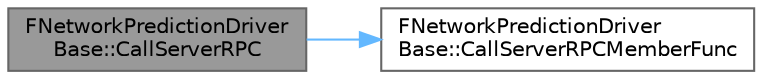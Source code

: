 digraph "FNetworkPredictionDriverBase::CallServerRPC"
{
 // INTERACTIVE_SVG=YES
 // LATEX_PDF_SIZE
  bgcolor="transparent";
  edge [fontname=Helvetica,fontsize=10,labelfontname=Helvetica,labelfontsize=10];
  node [fontname=Helvetica,fontsize=10,shape=box,height=0.2,width=0.4];
  rankdir="LR";
  Node1 [id="Node000001",label="FNetworkPredictionDriver\lBase::CallServerRPC",height=0.2,width=0.4,color="gray40", fillcolor="grey60", style="filled", fontcolor="black",tooltip=" "];
  Node1 -> Node2 [id="edge1_Node000001_Node000002",color="steelblue1",style="solid",tooltip=" "];
  Node2 [id="Node000002",label="FNetworkPredictionDriver\lBase::CallServerRPCMemberFunc",height=0.2,width=0.4,color="grey40", fillcolor="white", style="filled",URL="$d9/d6a/structFNetworkPredictionDriverBase.html#ad44432b48f3199c224eb08801be51c1d",tooltip=" "];
}
